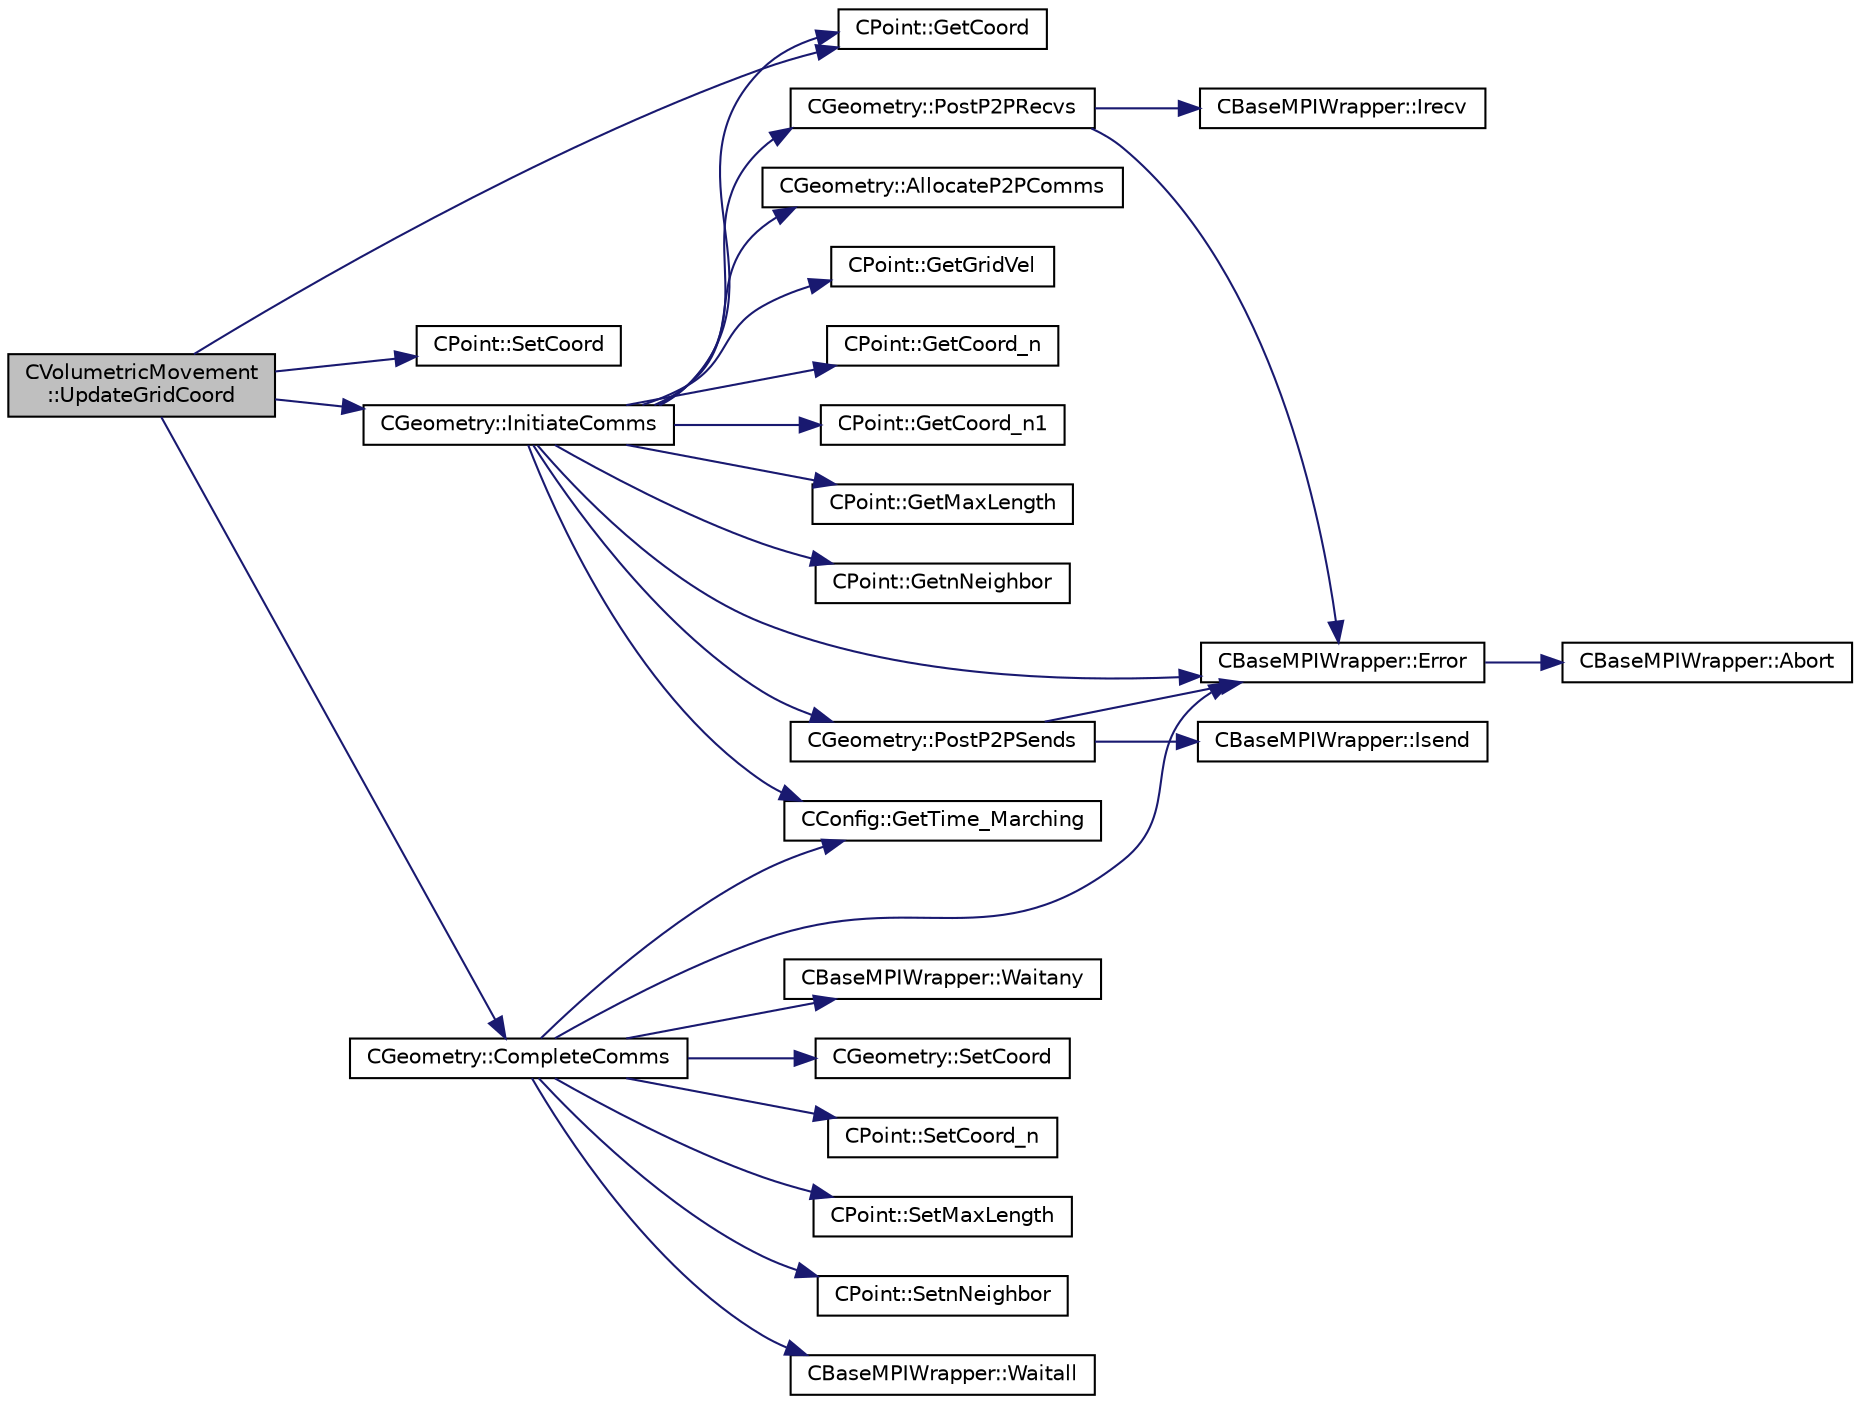 digraph "CVolumetricMovement::UpdateGridCoord"
{
  edge [fontname="Helvetica",fontsize="10",labelfontname="Helvetica",labelfontsize="10"];
  node [fontname="Helvetica",fontsize="10",shape=record];
  rankdir="LR";
  Node1339 [label="CVolumetricMovement\l::UpdateGridCoord",height=0.2,width=0.4,color="black", fillcolor="grey75", style="filled", fontcolor="black"];
  Node1339 -> Node1340 [color="midnightblue",fontsize="10",style="solid",fontname="Helvetica"];
  Node1340 [label="CPoint::GetCoord",height=0.2,width=0.4,color="black", fillcolor="white", style="filled",URL="$class_c_point.html#a95fe081d22e96e190cb3edcbf0d6525f",tooltip="Get the coordinates dor the control volume. "];
  Node1339 -> Node1341 [color="midnightblue",fontsize="10",style="solid",fontname="Helvetica"];
  Node1341 [label="CPoint::SetCoord",height=0.2,width=0.4,color="black", fillcolor="white", style="filled",URL="$class_c_point.html#a65e00c853fad29849662f3a66d56f7e0",tooltip="Set the coordinates for the control volume. "];
  Node1339 -> Node1342 [color="midnightblue",fontsize="10",style="solid",fontname="Helvetica"];
  Node1342 [label="CGeometry::InitiateComms",height=0.2,width=0.4,color="black", fillcolor="white", style="filled",URL="$class_c_geometry.html#aade184b0616ad6d83a721f1b17473df3",tooltip="Routine to load a geometric quantity into the data structures for MPI point-to-point communication an..."];
  Node1342 -> Node1343 [color="midnightblue",fontsize="10",style="solid",fontname="Helvetica"];
  Node1343 [label="CConfig::GetTime_Marching",height=0.2,width=0.4,color="black", fillcolor="white", style="filled",URL="$class_c_config.html#a864d499ce740184803607801c47abda7",tooltip="Provides information about the time integration, and change the write in the output files information..."];
  Node1342 -> Node1344 [color="midnightblue",fontsize="10",style="solid",fontname="Helvetica"];
  Node1344 [label="CBaseMPIWrapper::Error",height=0.2,width=0.4,color="black", fillcolor="white", style="filled",URL="$class_c_base_m_p_i_wrapper.html#a04457c47629bda56704e6a8804833eeb"];
  Node1344 -> Node1345 [color="midnightblue",fontsize="10",style="solid",fontname="Helvetica"];
  Node1345 [label="CBaseMPIWrapper::Abort",height=0.2,width=0.4,color="black", fillcolor="white", style="filled",URL="$class_c_base_m_p_i_wrapper.html#a21ef5681e2acb532d345e9bab173ef07"];
  Node1342 -> Node1346 [color="midnightblue",fontsize="10",style="solid",fontname="Helvetica"];
  Node1346 [label="CGeometry::AllocateP2PComms",height=0.2,width=0.4,color="black", fillcolor="white", style="filled",URL="$class_c_geometry.html#ab8d78a9f4017431b7542e154f58a7e63",tooltip="Routine to allocate buffers for point-to-point MPI communications. Also called to dynamically realloc..."];
  Node1342 -> Node1347 [color="midnightblue",fontsize="10",style="solid",fontname="Helvetica"];
  Node1347 [label="CGeometry::PostP2PRecvs",height=0.2,width=0.4,color="black", fillcolor="white", style="filled",URL="$class_c_geometry.html#a35dd847b43dad069e3d73e376a0f32fb",tooltip="Routine to launch non-blocking recvs only for all point-to-point communication with neighboring parti..."];
  Node1347 -> Node1348 [color="midnightblue",fontsize="10",style="solid",fontname="Helvetica"];
  Node1348 [label="CBaseMPIWrapper::Irecv",height=0.2,width=0.4,color="black", fillcolor="white", style="filled",URL="$class_c_base_m_p_i_wrapper.html#ae41565b441aee76e1b48eb03e5ac86dd"];
  Node1347 -> Node1344 [color="midnightblue",fontsize="10",style="solid",fontname="Helvetica"];
  Node1342 -> Node1340 [color="midnightblue",fontsize="10",style="solid",fontname="Helvetica"];
  Node1342 -> Node1349 [color="midnightblue",fontsize="10",style="solid",fontname="Helvetica"];
  Node1349 [label="CPoint::GetGridVel",height=0.2,width=0.4,color="black", fillcolor="white", style="filled",URL="$class_c_point.html#a62ec636f4a05ac578b582a053e8553f9",tooltip="Get the value of the grid velocity at the point. "];
  Node1342 -> Node1350 [color="midnightblue",fontsize="10",style="solid",fontname="Helvetica"];
  Node1350 [label="CPoint::GetCoord_n",height=0.2,width=0.4,color="black", fillcolor="white", style="filled",URL="$class_c_point.html#a8600df239d54eee2deffc5db32cc09ee",tooltip="Get the coordinates of the control volume at time n. "];
  Node1342 -> Node1351 [color="midnightblue",fontsize="10",style="solid",fontname="Helvetica"];
  Node1351 [label="CPoint::GetCoord_n1",height=0.2,width=0.4,color="black", fillcolor="white", style="filled",URL="$class_c_point.html#ab7acdac5cdc7ad4b6520f193bb054088",tooltip="Get the coordinates of the control volume at time n-1. "];
  Node1342 -> Node1352 [color="midnightblue",fontsize="10",style="solid",fontname="Helvetica"];
  Node1352 [label="CPoint::GetMaxLength",height=0.2,width=0.4,color="black", fillcolor="white", style="filled",URL="$class_c_point.html#a786e7c18e968c5e833b41c60ed427a35",tooltip="Get the maximum cell-center to cell-center length. "];
  Node1342 -> Node1353 [color="midnightblue",fontsize="10",style="solid",fontname="Helvetica"];
  Node1353 [label="CPoint::GetnNeighbor",height=0.2,width=0.4,color="black", fillcolor="white", style="filled",URL="$class_c_point.html#a73ffb61e70753ea46e80edba22cf39a4",tooltip="Get the number of neighbor of a point. "];
  Node1342 -> Node1354 [color="midnightblue",fontsize="10",style="solid",fontname="Helvetica"];
  Node1354 [label="CGeometry::PostP2PSends",height=0.2,width=0.4,color="black", fillcolor="white", style="filled",URL="$class_c_geometry.html#a3db8e369fc532db7a85a27fbb01056fe",tooltip="Routine to launch a single non-blocking send once the buffer is loaded for a point-to-point commucati..."];
  Node1354 -> Node1355 [color="midnightblue",fontsize="10",style="solid",fontname="Helvetica"];
  Node1355 [label="CBaseMPIWrapper::Isend",height=0.2,width=0.4,color="black", fillcolor="white", style="filled",URL="$class_c_base_m_p_i_wrapper.html#a43a415ec11a029ade218eaf8c807a817"];
  Node1354 -> Node1344 [color="midnightblue",fontsize="10",style="solid",fontname="Helvetica"];
  Node1339 -> Node1356 [color="midnightblue",fontsize="10",style="solid",fontname="Helvetica"];
  Node1356 [label="CGeometry::CompleteComms",height=0.2,width=0.4,color="black", fillcolor="white", style="filled",URL="$class_c_geometry.html#a18d2f0e3a00218eef232cd75029bc53e",tooltip="Routine to complete the set of non-blocking communications launched by InitiateComms() and unpacking ..."];
  Node1356 -> Node1357 [color="midnightblue",fontsize="10",style="solid",fontname="Helvetica"];
  Node1357 [label="CBaseMPIWrapper::Waitany",height=0.2,width=0.4,color="black", fillcolor="white", style="filled",URL="$class_c_base_m_p_i_wrapper.html#ade364e6661c9eec2070a2448dbb5750b"];
  Node1356 -> Node1358 [color="midnightblue",fontsize="10",style="solid",fontname="Helvetica"];
  Node1358 [label="CGeometry::SetCoord",height=0.2,width=0.4,color="black", fillcolor="white", style="filled",URL="$class_c_geometry.html#a5956a22f6942c7cd1b2a53dcaa201972",tooltip="A virtual member. "];
  Node1356 -> Node1359 [color="midnightblue",fontsize="10",style="solid",fontname="Helvetica"];
  Node1359 [label="CPoint::SetCoord_n",height=0.2,width=0.4,color="black", fillcolor="white", style="filled",URL="$class_c_point.html#ac99bf9bb160e4f7bee37d7cc29d17b3c",tooltip="Set the coordinates of the control volume at time n to the ones in Coord. "];
  Node1356 -> Node1343 [color="midnightblue",fontsize="10",style="solid",fontname="Helvetica"];
  Node1356 -> Node1360 [color="midnightblue",fontsize="10",style="solid",fontname="Helvetica"];
  Node1360 [label="CPoint::SetMaxLength",height=0.2,width=0.4,color="black", fillcolor="white", style="filled",URL="$class_c_point.html#aa558a3991602edf85988ba6c21d167a1",tooltip="Set the max cell-center to cell-center length. "];
  Node1356 -> Node1361 [color="midnightblue",fontsize="10",style="solid",fontname="Helvetica"];
  Node1361 [label="CPoint::SetnNeighbor",height=0.2,width=0.4,color="black", fillcolor="white", style="filled",URL="$class_c_point.html#aaa49feadcdff72ba237896d3ba586a34",tooltip="Set the number of neighbor (artificial dissipation). "];
  Node1356 -> Node1344 [color="midnightblue",fontsize="10",style="solid",fontname="Helvetica"];
  Node1356 -> Node1362 [color="midnightblue",fontsize="10",style="solid",fontname="Helvetica"];
  Node1362 [label="CBaseMPIWrapper::Waitall",height=0.2,width=0.4,color="black", fillcolor="white", style="filled",URL="$class_c_base_m_p_i_wrapper.html#a7a83091a6fcdc392a11be74734362eaa"];
}
